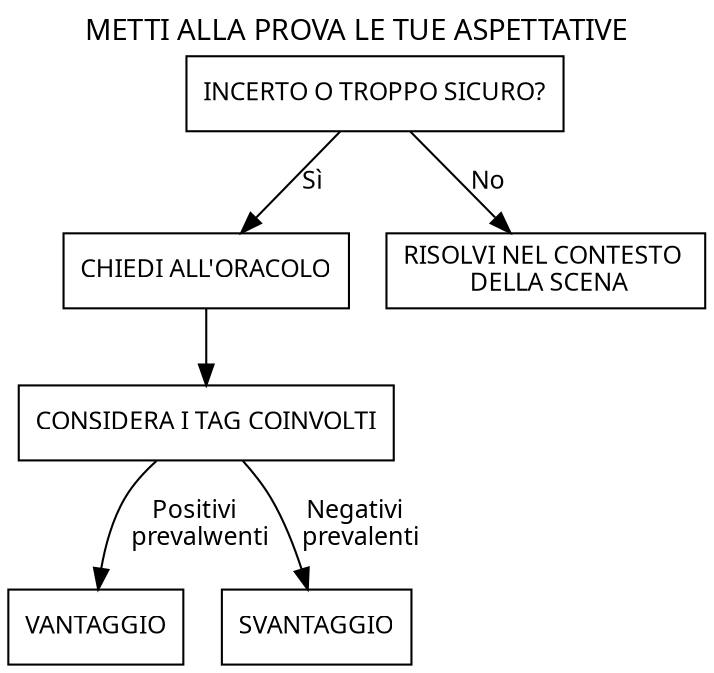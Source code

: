 digraph testa_aspettative {
    label = "METTI ALLA PROVA LE TUE ASPETTATIVE";
    labelloc="t";
    fontname="Permanent Marker";
    node [shape="rect", style = "", 
    fontname="Permanent Marker", fontsize=12];
    edge [shape="rect", fontname="Permanent Marker", fontsize=12];


    cs11 [label = "INCERTO O TROPPO SICURO?"];
    cs12 [label = "CHIEDI ALL'ORACOLO"];
    cs13 [label = "RISOLVI NEL CONTESTO \n DELLA SCENA"];
    cs14 [label = "CONSIDERA I TAG COINVOLTI"];
    cs15 [label = "VANTAGGIO"];
    cs16 [label = "SVANTAGGIO"];

    cs11 -> cs12 [label="Sì"];
    cs11 -> cs13 [label="No"];
    cs12 -> cs14;
    cs14 -> cs15 [label = "Positivi \n prevalwenti"];
    cs14 -> cs16 [label = "Negativi \n prevalenti"];
}